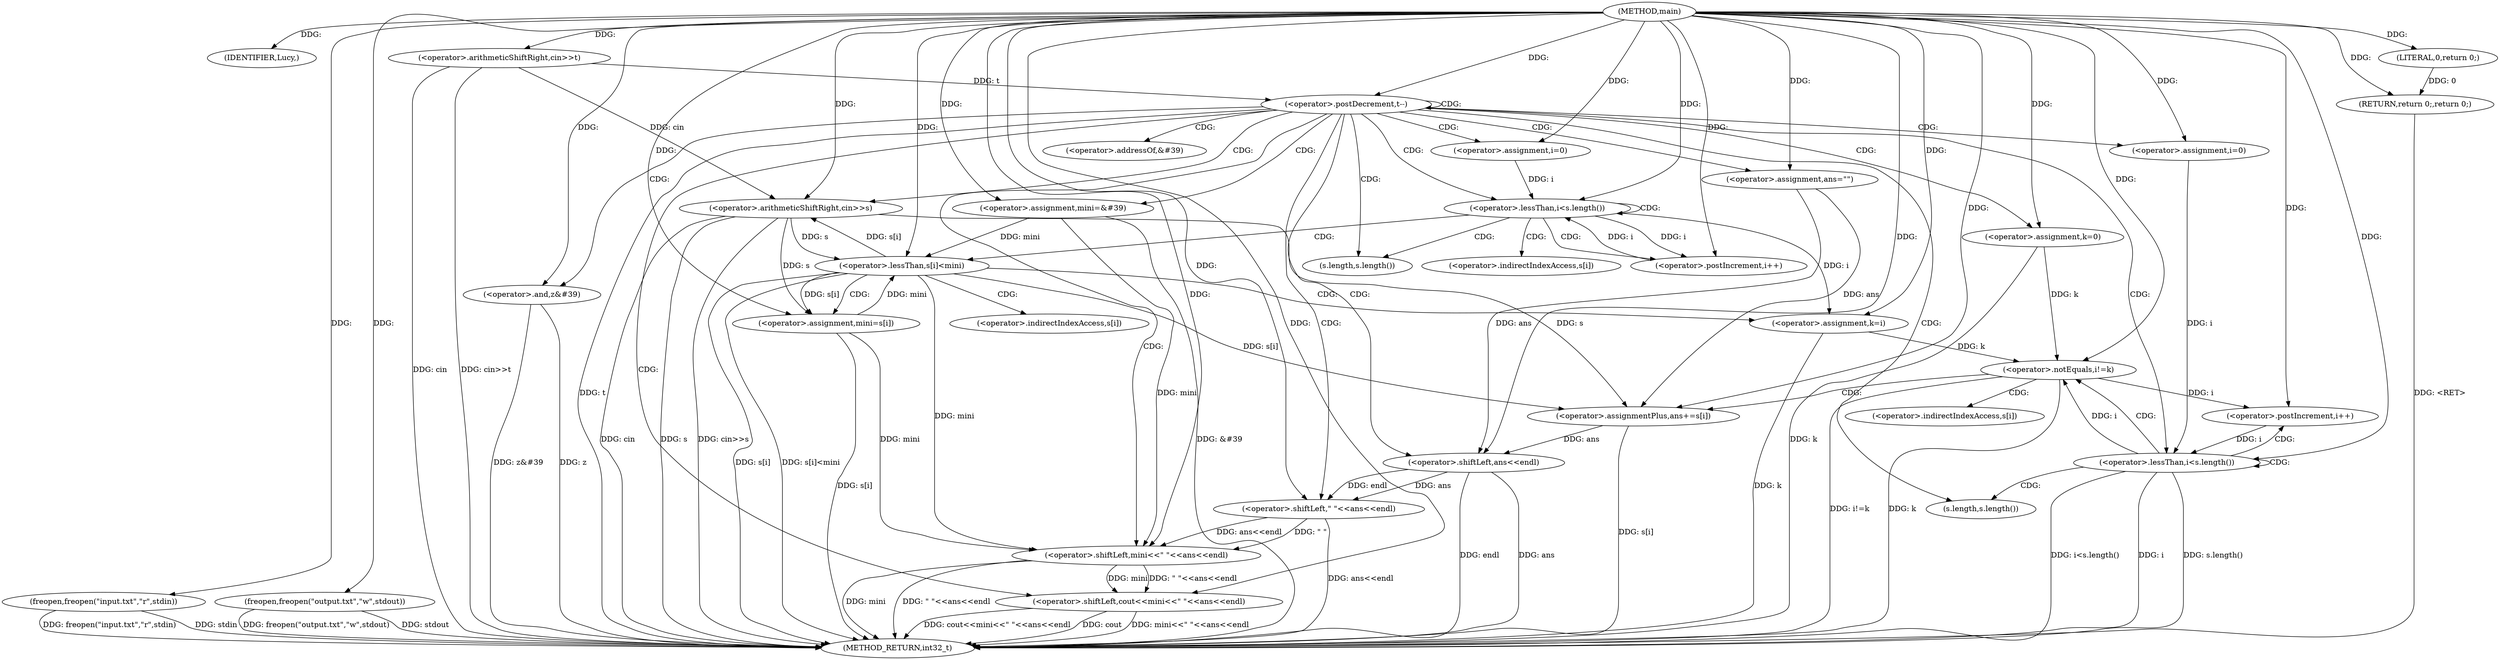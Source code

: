 digraph "main" {  
"1000358" [label = "(METHOD,main)" ]
"1000455" [label = "(METHOD_RETURN,int32_t)" ]
"1000360" [label = "(IDENTIFIER,Lucy,)" ]
"1000361" [label = "(freopen,freopen(\"input.txt\",\"r\",stdin))" ]
"1000365" [label = "(freopen,freopen(\"output.txt\",\"w\",stdout))" ]
"1000370" [label = "(<operator>.arithmeticShiftRight,cin>>t)" ]
"1000453" [label = "(RETURN,return 0;,return 0;)" ]
"1000374" [label = "(<operator>.postDecrement,t--)" ]
"1000454" [label = "(LITERAL,0,return 0;)" ]
"1000378" [label = "(<operator>.arithmeticShiftRight,cin>>s)" ]
"1000382" [label = "(<operator>.assignment,mini=&#39)" ]
"1000386" [label = "(<operator>.and,z&#39)" ]
"1000390" [label = "(<operator>.assignment,k=0)" ]
"1000420" [label = "(<operator>.assignment,ans=\"\")" ]
"1000444" [label = "(<operator>.shiftLeft,cout<<mini<<\" \"<<ans<<endl)" ]
"1000395" [label = "(<operator>.assignment,i=0)" ]
"1000398" [label = "(<operator>.lessThan,i<s.length())" ]
"1000401" [label = "(<operator>.postIncrement,i++)" ]
"1000425" [label = "(<operator>.assignment,i=0)" ]
"1000428" [label = "(<operator>.lessThan,i<s.length())" ]
"1000431" [label = "(<operator>.postIncrement,i++)" ]
"1000446" [label = "(<operator>.shiftLeft,mini<<\" \"<<ans<<endl)" ]
"1000405" [label = "(<operator>.lessThan,s[i]<mini)" ]
"1000435" [label = "(<operator>.notEquals,i!=k)" ]
"1000448" [label = "(<operator>.shiftLeft,\" \"<<ans<<endl)" ]
"1000411" [label = "(<operator>.assignment,mini=s[i])" ]
"1000416" [label = "(<operator>.assignment,k=i)" ]
"1000439" [label = "(<operator>.assignmentPlus,ans+=s[i])" ]
"1000450" [label = "(<operator>.shiftLeft,ans<<endl)" ]
"1000384" [label = "(<operator>.addressOf,&#39)" ]
"1000400" [label = "(s.length,s.length())" ]
"1000430" [label = "(s.length,s.length())" ]
"1000406" [label = "(<operator>.indirectIndexAccess,s[i])" ]
"1000413" [label = "(<operator>.indirectIndexAccess,s[i])" ]
"1000441" [label = "(<operator>.indirectIndexAccess,s[i])" ]
  "1000361" -> "1000455"  [ label = "DDG: freopen(\"input.txt\",\"r\",stdin)"] 
  "1000365" -> "1000455"  [ label = "DDG: freopen(\"output.txt\",\"w\",stdout)"] 
  "1000370" -> "1000455"  [ label = "DDG: cin"] 
  "1000370" -> "1000455"  [ label = "DDG: cin>>t"] 
  "1000374" -> "1000455"  [ label = "DDG: t"] 
  "1000378" -> "1000455"  [ label = "DDG: cin"] 
  "1000378" -> "1000455"  [ label = "DDG: s"] 
  "1000378" -> "1000455"  [ label = "DDG: cin>>s"] 
  "1000382" -> "1000455"  [ label = "DDG: &#39"] 
  "1000386" -> "1000455"  [ label = "DDG: z&#39"] 
  "1000390" -> "1000455"  [ label = "DDG: k"] 
  "1000428" -> "1000455"  [ label = "DDG: i"] 
  "1000428" -> "1000455"  [ label = "DDG: s.length()"] 
  "1000428" -> "1000455"  [ label = "DDG: i<s.length()"] 
  "1000446" -> "1000455"  [ label = "DDG: mini"] 
  "1000450" -> "1000455"  [ label = "DDG: ans"] 
  "1000448" -> "1000455"  [ label = "DDG: ans<<endl"] 
  "1000446" -> "1000455"  [ label = "DDG: \" \"<<ans<<endl"] 
  "1000444" -> "1000455"  [ label = "DDG: mini<<\" \"<<ans<<endl"] 
  "1000444" -> "1000455"  [ label = "DDG: cout<<mini<<\" \"<<ans<<endl"] 
  "1000435" -> "1000455"  [ label = "DDG: k"] 
  "1000435" -> "1000455"  [ label = "DDG: i!=k"] 
  "1000439" -> "1000455"  [ label = "DDG: s[i]"] 
  "1000405" -> "1000455"  [ label = "DDG: s[i]"] 
  "1000405" -> "1000455"  [ label = "DDG: s[i]<mini"] 
  "1000411" -> "1000455"  [ label = "DDG: s[i]"] 
  "1000416" -> "1000455"  [ label = "DDG: k"] 
  "1000453" -> "1000455"  [ label = "DDG: <RET>"] 
  "1000361" -> "1000455"  [ label = "DDG: stdin"] 
  "1000444" -> "1000455"  [ label = "DDG: cout"] 
  "1000450" -> "1000455"  [ label = "DDG: endl"] 
  "1000386" -> "1000455"  [ label = "DDG: z"] 
  "1000365" -> "1000455"  [ label = "DDG: stdout"] 
  "1000358" -> "1000360"  [ label = "DDG: "] 
  "1000454" -> "1000453"  [ label = "DDG: 0"] 
  "1000358" -> "1000453"  [ label = "DDG: "] 
  "1000358" -> "1000361"  [ label = "DDG: "] 
  "1000358" -> "1000365"  [ label = "DDG: "] 
  "1000358" -> "1000370"  [ label = "DDG: "] 
  "1000358" -> "1000454"  [ label = "DDG: "] 
  "1000370" -> "1000374"  [ label = "DDG: t"] 
  "1000358" -> "1000374"  [ label = "DDG: "] 
  "1000358" -> "1000390"  [ label = "DDG: "] 
  "1000358" -> "1000420"  [ label = "DDG: "] 
  "1000370" -> "1000378"  [ label = "DDG: cin"] 
  "1000358" -> "1000378"  [ label = "DDG: "] 
  "1000405" -> "1000378"  [ label = "DDG: s[i]"] 
  "1000358" -> "1000382"  [ label = "DDG: "] 
  "1000358" -> "1000386"  [ label = "DDG: "] 
  "1000358" -> "1000395"  [ label = "DDG: "] 
  "1000358" -> "1000425"  [ label = "DDG: "] 
  "1000358" -> "1000444"  [ label = "DDG: "] 
  "1000446" -> "1000444"  [ label = "DDG: mini"] 
  "1000446" -> "1000444"  [ label = "DDG: \" \"<<ans<<endl"] 
  "1000395" -> "1000398"  [ label = "DDG: i"] 
  "1000401" -> "1000398"  [ label = "DDG: i"] 
  "1000358" -> "1000398"  [ label = "DDG: "] 
  "1000398" -> "1000401"  [ label = "DDG: i"] 
  "1000358" -> "1000401"  [ label = "DDG: "] 
  "1000425" -> "1000428"  [ label = "DDG: i"] 
  "1000431" -> "1000428"  [ label = "DDG: i"] 
  "1000358" -> "1000428"  [ label = "DDG: "] 
  "1000435" -> "1000431"  [ label = "DDG: i"] 
  "1000358" -> "1000431"  [ label = "DDG: "] 
  "1000382" -> "1000446"  [ label = "DDG: mini"] 
  "1000405" -> "1000446"  [ label = "DDG: mini"] 
  "1000411" -> "1000446"  [ label = "DDG: mini"] 
  "1000358" -> "1000446"  [ label = "DDG: "] 
  "1000448" -> "1000446"  [ label = "DDG: ans<<endl"] 
  "1000448" -> "1000446"  [ label = "DDG: \" \""] 
  "1000358" -> "1000448"  [ label = "DDG: "] 
  "1000450" -> "1000448"  [ label = "DDG: ans"] 
  "1000450" -> "1000448"  [ label = "DDG: endl"] 
  "1000378" -> "1000405"  [ label = "DDG: s"] 
  "1000382" -> "1000405"  [ label = "DDG: mini"] 
  "1000411" -> "1000405"  [ label = "DDG: mini"] 
  "1000358" -> "1000405"  [ label = "DDG: "] 
  "1000378" -> "1000411"  [ label = "DDG: s"] 
  "1000405" -> "1000411"  [ label = "DDG: s[i]"] 
  "1000398" -> "1000416"  [ label = "DDG: i"] 
  "1000358" -> "1000416"  [ label = "DDG: "] 
  "1000428" -> "1000435"  [ label = "DDG: i"] 
  "1000358" -> "1000435"  [ label = "DDG: "] 
  "1000390" -> "1000435"  [ label = "DDG: k"] 
  "1000416" -> "1000435"  [ label = "DDG: k"] 
  "1000378" -> "1000439"  [ label = "DDG: s"] 
  "1000405" -> "1000439"  [ label = "DDG: s[i]"] 
  "1000420" -> "1000450"  [ label = "DDG: ans"] 
  "1000439" -> "1000450"  [ label = "DDG: ans"] 
  "1000358" -> "1000450"  [ label = "DDG: "] 
  "1000358" -> "1000411"  [ label = "DDG: "] 
  "1000420" -> "1000439"  [ label = "DDG: ans"] 
  "1000358" -> "1000439"  [ label = "DDG: "] 
  "1000374" -> "1000444"  [ label = "CDG: "] 
  "1000374" -> "1000400"  [ label = "CDG: "] 
  "1000374" -> "1000448"  [ label = "CDG: "] 
  "1000374" -> "1000384"  [ label = "CDG: "] 
  "1000374" -> "1000430"  [ label = "CDG: "] 
  "1000374" -> "1000446"  [ label = "CDG: "] 
  "1000374" -> "1000450"  [ label = "CDG: "] 
  "1000374" -> "1000398"  [ label = "CDG: "] 
  "1000374" -> "1000420"  [ label = "CDG: "] 
  "1000374" -> "1000382"  [ label = "CDG: "] 
  "1000374" -> "1000390"  [ label = "CDG: "] 
  "1000374" -> "1000374"  [ label = "CDG: "] 
  "1000374" -> "1000378"  [ label = "CDG: "] 
  "1000374" -> "1000425"  [ label = "CDG: "] 
  "1000374" -> "1000395"  [ label = "CDG: "] 
  "1000374" -> "1000428"  [ label = "CDG: "] 
  "1000374" -> "1000386"  [ label = "CDG: "] 
  "1000398" -> "1000406"  [ label = "CDG: "] 
  "1000398" -> "1000401"  [ label = "CDG: "] 
  "1000398" -> "1000400"  [ label = "CDG: "] 
  "1000398" -> "1000405"  [ label = "CDG: "] 
  "1000398" -> "1000398"  [ label = "CDG: "] 
  "1000428" -> "1000430"  [ label = "CDG: "] 
  "1000428" -> "1000431"  [ label = "CDG: "] 
  "1000428" -> "1000435"  [ label = "CDG: "] 
  "1000428" -> "1000428"  [ label = "CDG: "] 
  "1000405" -> "1000413"  [ label = "CDG: "] 
  "1000405" -> "1000411"  [ label = "CDG: "] 
  "1000405" -> "1000416"  [ label = "CDG: "] 
  "1000435" -> "1000439"  [ label = "CDG: "] 
  "1000435" -> "1000441"  [ label = "CDG: "] 
}

